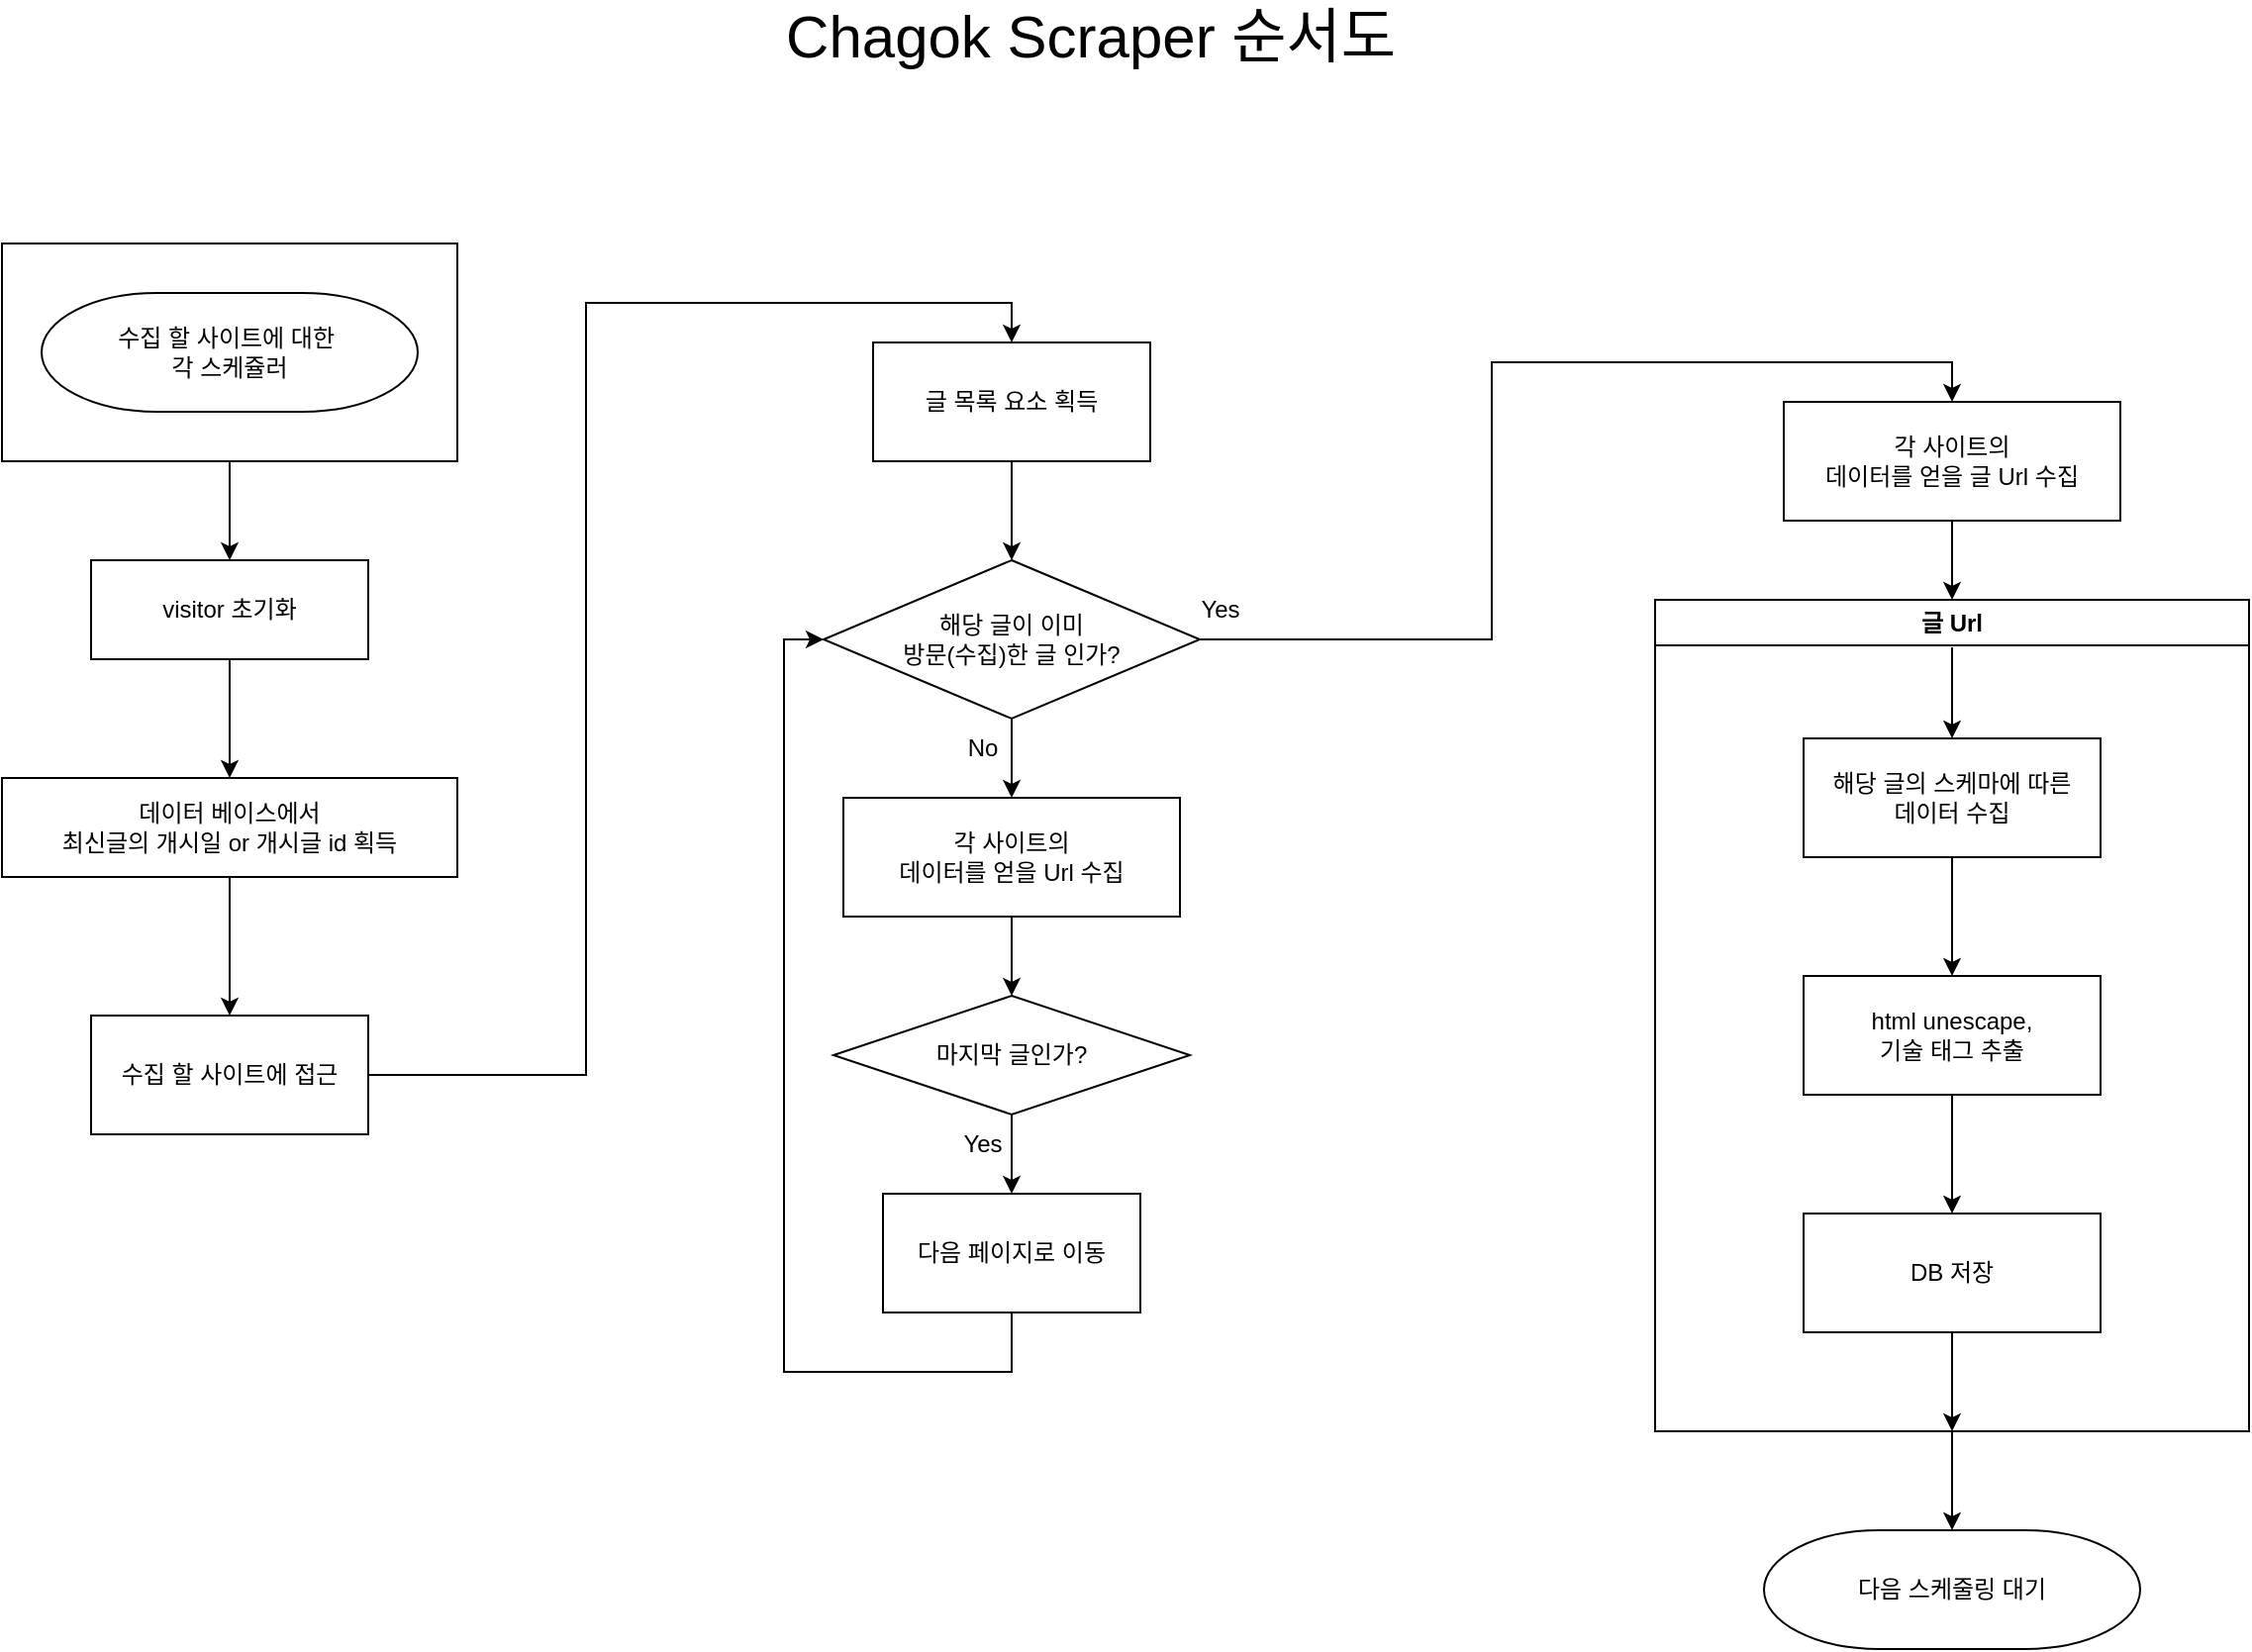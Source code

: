 <mxfile version="22.0.6" type="device">
  <diagram name="페이지-1" id="qpX3pxss1zNDdee86AM-">
    <mxGraphModel dx="2074" dy="1106" grid="1" gridSize="10" guides="1" tooltips="1" connect="1" arrows="1" fold="1" page="1" pageScale="1" pageWidth="827" pageHeight="1169" math="0" shadow="0">
      <root>
        <mxCell id="0" />
        <mxCell id="1" parent="0" />
        <mxCell id="HTbDmQJBQSAlxIpeWF-5-1" value="&lt;font style=&quot;font-size: 30px;&quot;&gt;Chagok Scraper 순서도&lt;br style=&quot;font-size: 30px;&quot;&gt;&lt;/font&gt;" style="text;html=1;strokeColor=none;fillColor=none;align=center;verticalAlign=middle;whiteSpace=wrap;rounded=0;fontSize=30;" vertex="1" parent="1">
          <mxGeometry x="640" y="60" width="350" height="30" as="geometry" />
        </mxCell>
        <mxCell id="HTbDmQJBQSAlxIpeWF-5-28" style="edgeStyle=orthogonalEdgeStyle;rounded=0;orthogonalLoop=1;jettySize=auto;html=1;entryX=0.5;entryY=0;entryDx=0;entryDy=0;" edge="1" parent="1" source="HTbDmQJBQSAlxIpeWF-5-23" target="HTbDmQJBQSAlxIpeWF-5-26">
          <mxGeometry relative="1" as="geometry" />
        </mxCell>
        <mxCell id="HTbDmQJBQSAlxIpeWF-5-23" value="&lt;div&gt;각 사이트의 &lt;br&gt;&lt;/div&gt;&lt;div&gt;데이터를 얻을 글 Url 수집&lt;br&gt;&lt;/div&gt;" style="rounded=0;whiteSpace=wrap;html=1;" vertex="1" parent="1">
          <mxGeometry x="1165" y="260" width="170" height="60" as="geometry" />
        </mxCell>
        <mxCell id="HTbDmQJBQSAlxIpeWF-5-66" style="edgeStyle=orthogonalEdgeStyle;rounded=0;orthogonalLoop=1;jettySize=auto;html=1;entryX=0.5;entryY=0;entryDx=0;entryDy=0;" edge="1" parent="1" source="HTbDmQJBQSAlxIpeWF-5-24" target="HTbDmQJBQSAlxIpeWF-5-47">
          <mxGeometry relative="1" as="geometry">
            <Array as="points">
              <mxPoint x="560" y="600" />
              <mxPoint x="560" y="210" />
              <mxPoint x="775" y="210" />
            </Array>
          </mxGeometry>
        </mxCell>
        <mxCell id="HTbDmQJBQSAlxIpeWF-5-24" value="수집 할 사이트에 접근" style="rounded=0;whiteSpace=wrap;html=1;" vertex="1" parent="1">
          <mxGeometry x="310" y="570" width="140" height="60" as="geometry" />
        </mxCell>
        <mxCell id="HTbDmQJBQSAlxIpeWF-5-92" style="edgeStyle=orthogonalEdgeStyle;rounded=0;orthogonalLoop=1;jettySize=auto;html=1;" edge="1" parent="1" source="HTbDmQJBQSAlxIpeWF-5-26" target="HTbDmQJBQSAlxIpeWF-5-91">
          <mxGeometry relative="1" as="geometry" />
        </mxCell>
        <mxCell id="HTbDmQJBQSAlxIpeWF-5-26" value="글 Url" style="swimlane;whiteSpace=wrap;html=1;" vertex="1" parent="1">
          <mxGeometry x="1100" y="360" width="300" height="420" as="geometry" />
        </mxCell>
        <mxCell id="HTbDmQJBQSAlxIpeWF-5-69" style="edgeStyle=orthogonalEdgeStyle;rounded=0;orthogonalLoop=1;jettySize=auto;html=1;entryX=0.5;entryY=0;entryDx=0;entryDy=0;" edge="1" parent="HTbDmQJBQSAlxIpeWF-5-26" source="HTbDmQJBQSAlxIpeWF-5-29" target="HTbDmQJBQSAlxIpeWF-5-68">
          <mxGeometry relative="1" as="geometry" />
        </mxCell>
        <mxCell id="HTbDmQJBQSAlxIpeWF-5-29" value="&lt;div&gt;해당 글의 스케마에 따른&lt;/div&gt;&lt;div&gt;데이터 수집&lt;br&gt;&lt;/div&gt;" style="rounded=0;whiteSpace=wrap;html=1;" vertex="1" parent="HTbDmQJBQSAlxIpeWF-5-26">
          <mxGeometry x="75" y="70" width="150" height="60" as="geometry" />
        </mxCell>
        <mxCell id="HTbDmQJBQSAlxIpeWF-5-30" value="" style="endArrow=classic;html=1;rounded=0;entryX=0.5;entryY=0;entryDx=0;entryDy=0;" edge="1" parent="HTbDmQJBQSAlxIpeWF-5-26" target="HTbDmQJBQSAlxIpeWF-5-29">
          <mxGeometry width="50" height="50" relative="1" as="geometry">
            <mxPoint x="150" y="24" as="sourcePoint" />
            <mxPoint x="150" y="64" as="targetPoint" />
          </mxGeometry>
        </mxCell>
        <mxCell id="HTbDmQJBQSAlxIpeWF-5-77" style="edgeStyle=orthogonalEdgeStyle;rounded=0;orthogonalLoop=1;jettySize=auto;html=1;entryX=0.5;entryY=0;entryDx=0;entryDy=0;" edge="1" parent="HTbDmQJBQSAlxIpeWF-5-26" source="HTbDmQJBQSAlxIpeWF-5-68" target="HTbDmQJBQSAlxIpeWF-5-76">
          <mxGeometry relative="1" as="geometry" />
        </mxCell>
        <mxCell id="HTbDmQJBQSAlxIpeWF-5-68" value="&lt;div&gt;html unescape, &lt;br&gt;&lt;/div&gt;&lt;div&gt;기술 태그 추출&lt;/div&gt;" style="rounded=0;whiteSpace=wrap;html=1;" vertex="1" parent="HTbDmQJBQSAlxIpeWF-5-26">
          <mxGeometry x="75" y="190" width="150" height="60" as="geometry" />
        </mxCell>
        <mxCell id="HTbDmQJBQSAlxIpeWF-5-76" value="DB 저장" style="rounded=0;whiteSpace=wrap;html=1;" vertex="1" parent="HTbDmQJBQSAlxIpeWF-5-26">
          <mxGeometry x="75" y="310" width="150" height="60" as="geometry" />
        </mxCell>
        <mxCell id="HTbDmQJBQSAlxIpeWF-5-80" value="" style="endArrow=classic;html=1;rounded=0;exitX=0.5;exitY=1;exitDx=0;exitDy=0;entryX=0.5;entryY=1;entryDx=0;entryDy=0;" edge="1" parent="HTbDmQJBQSAlxIpeWF-5-26" source="HTbDmQJBQSAlxIpeWF-5-76" target="HTbDmQJBQSAlxIpeWF-5-26">
          <mxGeometry width="50" height="50" relative="1" as="geometry">
            <mxPoint x="260" y="410" as="sourcePoint" />
            <mxPoint x="310" y="360" as="targetPoint" />
          </mxGeometry>
        </mxCell>
        <mxCell id="HTbDmQJBQSAlxIpeWF-5-37" style="edgeStyle=orthogonalEdgeStyle;rounded=0;orthogonalLoop=1;jettySize=auto;html=1;" edge="1" parent="1" source="HTbDmQJBQSAlxIpeWF-5-34" target="HTbDmQJBQSAlxIpeWF-5-36">
          <mxGeometry relative="1" as="geometry" />
        </mxCell>
        <mxCell id="HTbDmQJBQSAlxIpeWF-5-34" value="" style="rounded=0;whiteSpace=wrap;html=1;" vertex="1" parent="1">
          <mxGeometry x="265" y="180" width="230" height="110" as="geometry" />
        </mxCell>
        <mxCell id="HTbDmQJBQSAlxIpeWF-5-27" value="&lt;div&gt;수집 할 사이트에 대한&amp;nbsp;&lt;/div&gt;&lt;div&gt;각 스케쥴러&lt;/div&gt;" style="strokeWidth=1;html=1;shape=mxgraph.flowchart.terminator;whiteSpace=wrap;" vertex="1" parent="1">
          <mxGeometry x="285" y="205" width="190" height="60" as="geometry" />
        </mxCell>
        <mxCell id="HTbDmQJBQSAlxIpeWF-5-39" style="edgeStyle=orthogonalEdgeStyle;rounded=0;orthogonalLoop=1;jettySize=auto;html=1;" edge="1" parent="1" source="HTbDmQJBQSAlxIpeWF-5-36" target="HTbDmQJBQSAlxIpeWF-5-38">
          <mxGeometry relative="1" as="geometry" />
        </mxCell>
        <mxCell id="HTbDmQJBQSAlxIpeWF-5-36" value="visitor 초기화" style="rounded=0;whiteSpace=wrap;html=1;" vertex="1" parent="1">
          <mxGeometry x="310" y="340" width="140" height="50" as="geometry" />
        </mxCell>
        <mxCell id="HTbDmQJBQSAlxIpeWF-5-40" style="edgeStyle=orthogonalEdgeStyle;rounded=0;orthogonalLoop=1;jettySize=auto;html=1;entryX=0.5;entryY=0;entryDx=0;entryDy=0;" edge="1" parent="1" source="HTbDmQJBQSAlxIpeWF-5-38" target="HTbDmQJBQSAlxIpeWF-5-24">
          <mxGeometry relative="1" as="geometry" />
        </mxCell>
        <mxCell id="HTbDmQJBQSAlxIpeWF-5-38" value="&lt;div&gt;데이터 베이스에서&lt;/div&gt;&lt;div&gt;최신글의 개시일 or 개시글 id 획득&lt;br&gt;&lt;/div&gt;" style="rounded=0;whiteSpace=wrap;html=1;" vertex="1" parent="1">
          <mxGeometry x="265" y="450" width="230" height="50" as="geometry" />
        </mxCell>
        <mxCell id="HTbDmQJBQSAlxIpeWF-5-82" style="edgeStyle=orthogonalEdgeStyle;rounded=0;orthogonalLoop=1;jettySize=auto;html=1;entryX=0.5;entryY=0;entryDx=0;entryDy=0;" edge="1" parent="1" source="HTbDmQJBQSAlxIpeWF-5-45" target="HTbDmQJBQSAlxIpeWF-5-81">
          <mxGeometry relative="1" as="geometry" />
        </mxCell>
        <mxCell id="HTbDmQJBQSAlxIpeWF-5-45" value="&lt;div&gt;각 사이트의 &lt;br&gt;&lt;/div&gt;&lt;div&gt;데이터를 얻을 Url 수집&lt;br&gt;&lt;/div&gt;" style="rounded=0;whiteSpace=wrap;html=1;" vertex="1" parent="1">
          <mxGeometry x="690" y="460" width="170" height="60" as="geometry" />
        </mxCell>
        <mxCell id="HTbDmQJBQSAlxIpeWF-5-50" style="edgeStyle=orthogonalEdgeStyle;rounded=0;orthogonalLoop=1;jettySize=auto;html=1;entryX=0.5;entryY=0;entryDx=0;entryDy=0;" edge="1" parent="1" source="HTbDmQJBQSAlxIpeWF-5-47" target="HTbDmQJBQSAlxIpeWF-5-49">
          <mxGeometry relative="1" as="geometry" />
        </mxCell>
        <mxCell id="HTbDmQJBQSAlxIpeWF-5-47" value="글 목록 요소 획득" style="rounded=0;whiteSpace=wrap;html=1;" vertex="1" parent="1">
          <mxGeometry x="705" y="230" width="140" height="60" as="geometry" />
        </mxCell>
        <mxCell id="HTbDmQJBQSAlxIpeWF-5-51" style="edgeStyle=orthogonalEdgeStyle;rounded=0;orthogonalLoop=1;jettySize=auto;html=1;entryX=0.5;entryY=0;entryDx=0;entryDy=0;" edge="1" parent="1" source="HTbDmQJBQSAlxIpeWF-5-49" target="HTbDmQJBQSAlxIpeWF-5-45">
          <mxGeometry relative="1" as="geometry" />
        </mxCell>
        <mxCell id="HTbDmQJBQSAlxIpeWF-5-90" style="edgeStyle=orthogonalEdgeStyle;rounded=0;orthogonalLoop=1;jettySize=auto;html=1;entryX=0.5;entryY=0;entryDx=0;entryDy=0;" edge="1" parent="1" source="HTbDmQJBQSAlxIpeWF-5-49" target="HTbDmQJBQSAlxIpeWF-5-23">
          <mxGeometry relative="1" as="geometry" />
        </mxCell>
        <mxCell id="HTbDmQJBQSAlxIpeWF-5-49" value="&lt;div&gt;해당 글이 이미&lt;/div&gt;&lt;div&gt;방문(수집)한 글 인가?&lt;br&gt;&lt;/div&gt;" style="rhombus;whiteSpace=wrap;html=1;" vertex="1" parent="1">
          <mxGeometry x="680" y="340" width="190" height="80" as="geometry" />
        </mxCell>
        <mxCell id="HTbDmQJBQSAlxIpeWF-5-52" value="No" style="text;html=1;align=center;verticalAlign=middle;resizable=0;points=[];autosize=1;strokeColor=none;fillColor=none;" vertex="1" parent="1">
          <mxGeometry x="740" y="420" width="40" height="30" as="geometry" />
        </mxCell>
        <mxCell id="HTbDmQJBQSAlxIpeWF-5-53" value="Yes" style="text;html=1;align=center;verticalAlign=middle;resizable=0;points=[];autosize=1;strokeColor=none;fillColor=none;" vertex="1" parent="1">
          <mxGeometry x="860" y="350" width="40" height="30" as="geometry" />
        </mxCell>
        <mxCell id="HTbDmQJBQSAlxIpeWF-5-88" style="edgeStyle=orthogonalEdgeStyle;rounded=0;orthogonalLoop=1;jettySize=auto;html=1;entryX=0.5;entryY=0;entryDx=0;entryDy=0;" edge="1" parent="1" source="HTbDmQJBQSAlxIpeWF-5-81" target="HTbDmQJBQSAlxIpeWF-5-86">
          <mxGeometry relative="1" as="geometry" />
        </mxCell>
        <mxCell id="HTbDmQJBQSAlxIpeWF-5-81" value="마지막 글인가?" style="rhombus;whiteSpace=wrap;html=1;" vertex="1" parent="1">
          <mxGeometry x="685" y="560" width="180" height="60" as="geometry" />
        </mxCell>
        <mxCell id="HTbDmQJBQSAlxIpeWF-5-87" style="edgeStyle=orthogonalEdgeStyle;rounded=0;orthogonalLoop=1;jettySize=auto;html=1;entryX=0;entryY=0.5;entryDx=0;entryDy=0;exitX=0.5;exitY=1;exitDx=0;exitDy=0;" edge="1" parent="1" source="HTbDmQJBQSAlxIpeWF-5-86" target="HTbDmQJBQSAlxIpeWF-5-49">
          <mxGeometry relative="1" as="geometry">
            <Array as="points">
              <mxPoint x="775" y="750" />
              <mxPoint x="660" y="750" />
              <mxPoint x="660" y="380" />
            </Array>
          </mxGeometry>
        </mxCell>
        <mxCell id="HTbDmQJBQSAlxIpeWF-5-86" value="다음 페이지로 이동" style="rounded=0;whiteSpace=wrap;html=1;" vertex="1" parent="1">
          <mxGeometry x="710" y="660" width="130" height="60" as="geometry" />
        </mxCell>
        <mxCell id="HTbDmQJBQSAlxIpeWF-5-89" value="Yes" style="text;html=1;align=center;verticalAlign=middle;resizable=0;points=[];autosize=1;strokeColor=none;fillColor=none;" vertex="1" parent="1">
          <mxGeometry x="740" y="620" width="40" height="30" as="geometry" />
        </mxCell>
        <mxCell id="HTbDmQJBQSAlxIpeWF-5-91" value="다음 스케줄링 대기" style="strokeWidth=1;html=1;shape=mxgraph.flowchart.terminator;whiteSpace=wrap;" vertex="1" parent="1">
          <mxGeometry x="1155" y="830" width="190" height="60" as="geometry" />
        </mxCell>
      </root>
    </mxGraphModel>
  </diagram>
</mxfile>
